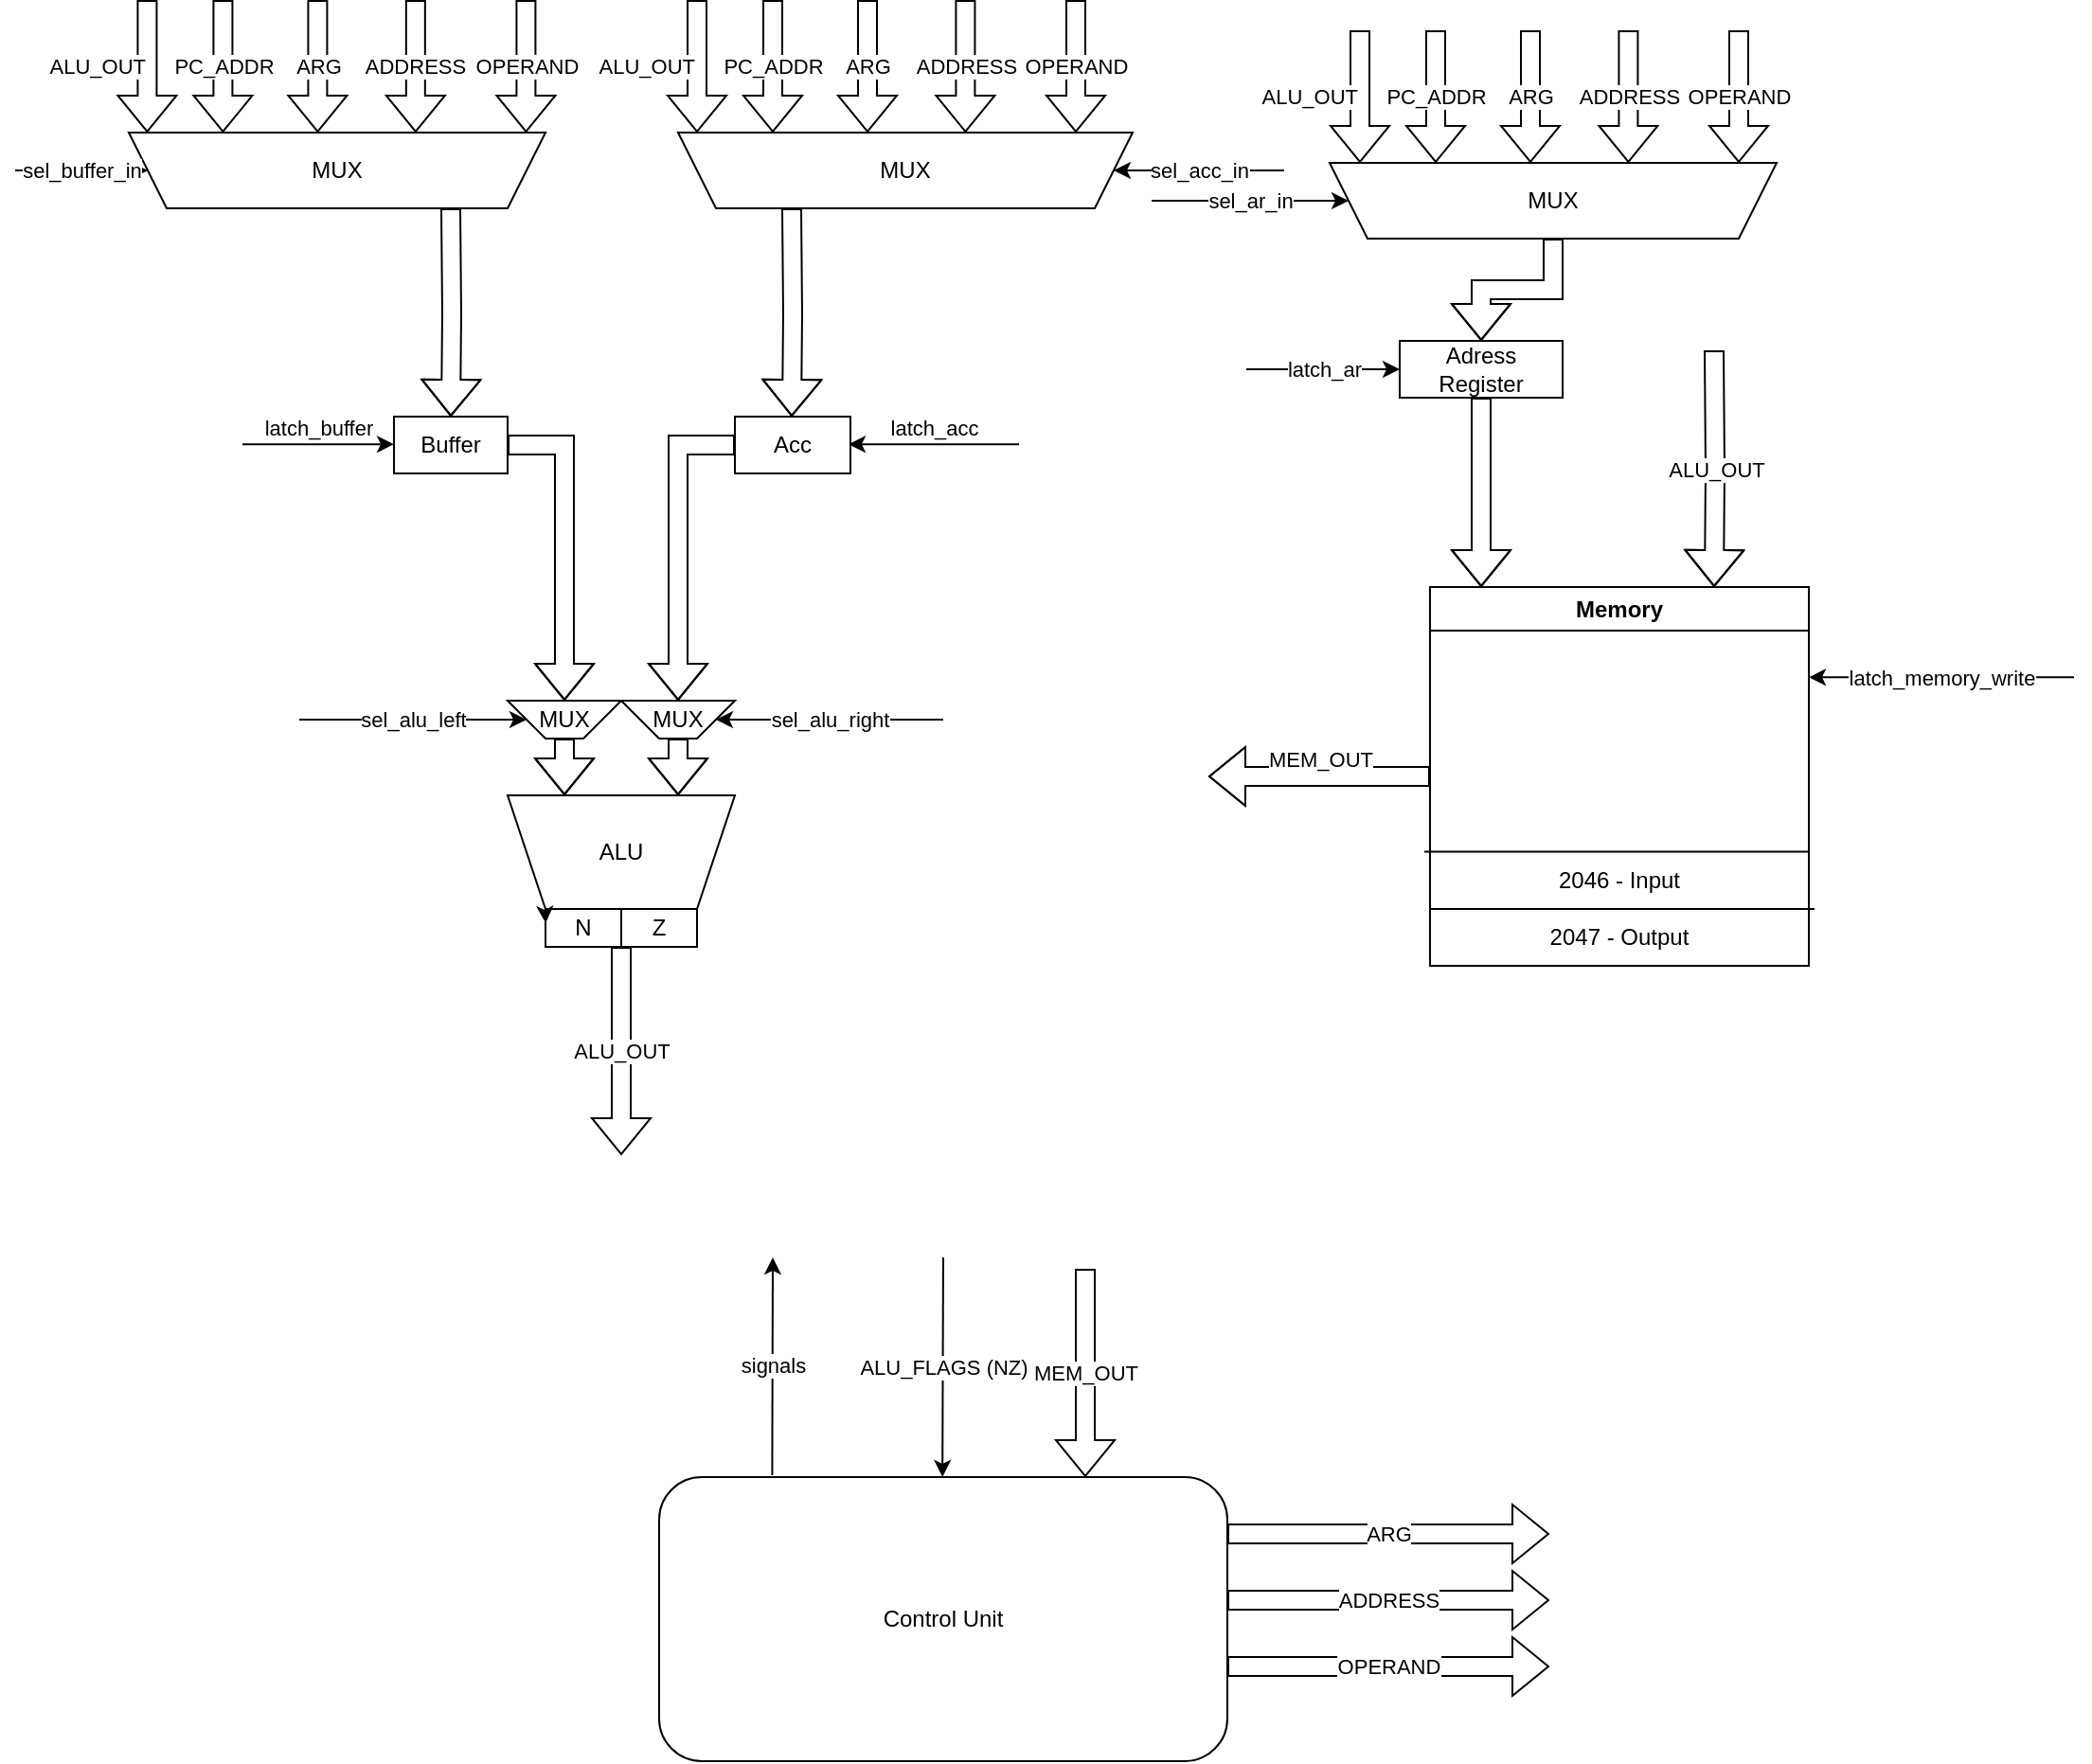 <mxfile version="24.4.8" type="device">
  <diagram name="Страница — 1" id="qaHZs7rlEdnLkZ7-UnCF">
    <mxGraphModel dx="893" dy="1687" grid="1" gridSize="10" guides="1" tooltips="1" connect="1" arrows="1" fold="1" page="1" pageScale="1" pageWidth="827" pageHeight="1169" math="0" shadow="0">
      <root>
        <mxCell id="0" />
        <mxCell id="1" parent="0" />
        <mxCell id="VztWFnc8bs-b96dmR6-H-2" value="ALU_OUT" style="edgeStyle=orthogonalEdgeStyle;rounded=0;orthogonalLoop=1;jettySize=auto;html=1;shape=flexArrow;" parent="1" edge="1">
          <mxGeometry relative="1" as="geometry">
            <mxPoint x="400" y="590" as="targetPoint" />
            <mxPoint x="400" y="480" as="sourcePoint" />
          </mxGeometry>
        </mxCell>
        <mxCell id="KUdzw6a4T8Kg-K9zb0mo-2" value="ALU" style="shape=trapezoid;perimeter=trapezoidPerimeter;whiteSpace=wrap;html=1;fixedSize=1;flipV=1;" parent="1" vertex="1">
          <mxGeometry x="340" y="400" width="120" height="60" as="geometry" />
        </mxCell>
        <mxCell id="KUdzw6a4T8Kg-K9zb0mo-4" style="edgeStyle=orthogonalEdgeStyle;rounded=0;orthogonalLoop=1;jettySize=auto;html=1;shape=flexArrow;" parent="1" source="KUdzw6a4T8Kg-K9zb0mo-3" edge="1">
          <mxGeometry relative="1" as="geometry">
            <Array as="points">
              <mxPoint x="370" y="215" />
            </Array>
            <mxPoint x="370" y="350" as="targetPoint" />
          </mxGeometry>
        </mxCell>
        <mxCell id="KUdzw6a4T8Kg-K9zb0mo-3" value="Buffer" style="rounded=0;whiteSpace=wrap;html=1;" parent="1" vertex="1">
          <mxGeometry x="280" y="200" width="60" height="30" as="geometry" />
        </mxCell>
        <mxCell id="KUdzw6a4T8Kg-K9zb0mo-6" style="edgeStyle=orthogonalEdgeStyle;rounded=0;orthogonalLoop=1;jettySize=auto;html=1;shape=flexArrow;" parent="1" source="KUdzw6a4T8Kg-K9zb0mo-5" edge="1">
          <mxGeometry relative="1" as="geometry">
            <Array as="points">
              <mxPoint x="430" y="215" />
            </Array>
            <mxPoint x="430" y="350" as="targetPoint" />
          </mxGeometry>
        </mxCell>
        <mxCell id="KUdzw6a4T8Kg-K9zb0mo-5" value="Acc" style="rounded=0;whiteSpace=wrap;html=1;" parent="1" vertex="1">
          <mxGeometry x="460" y="200" width="60" height="30" as="geometry" />
        </mxCell>
        <mxCell id="KUdzw6a4T8Kg-K9zb0mo-8" style="edgeStyle=orthogonalEdgeStyle;rounded=0;orthogonalLoop=1;jettySize=auto;html=1;shape=flexArrow;" parent="1" target="KUdzw6a4T8Kg-K9zb0mo-3" edge="1">
          <mxGeometry relative="1" as="geometry">
            <mxPoint x="310" y="90" as="sourcePoint" />
          </mxGeometry>
        </mxCell>
        <mxCell id="KUdzw6a4T8Kg-K9zb0mo-11" style="edgeStyle=orthogonalEdgeStyle;rounded=0;orthogonalLoop=1;jettySize=auto;html=1;shape=flexArrow;" parent="1" target="KUdzw6a4T8Kg-K9zb0mo-5" edge="1">
          <mxGeometry relative="1" as="geometry">
            <mxPoint x="490" y="90" as="sourcePoint" />
          </mxGeometry>
        </mxCell>
        <mxCell id="KUdzw6a4T8Kg-K9zb0mo-12" value="latch_buffer" style="endArrow=classic;html=1;rounded=0;verticalAlign=bottom;" parent="1" edge="1">
          <mxGeometry width="50" height="50" relative="1" as="geometry">
            <mxPoint x="200" y="214.58" as="sourcePoint" />
            <mxPoint x="280" y="214.58" as="targetPoint" />
          </mxGeometry>
        </mxCell>
        <mxCell id="KUdzw6a4T8Kg-K9zb0mo-13" value="latch_acc" style="endArrow=classic;html=1;rounded=0;verticalAlign=bottom;" parent="1" edge="1">
          <mxGeometry width="50" height="50" relative="1" as="geometry">
            <mxPoint x="610" y="214.58" as="sourcePoint" />
            <mxPoint x="520" y="214.58" as="targetPoint" />
          </mxGeometry>
        </mxCell>
        <mxCell id="VztWFnc8bs-b96dmR6-H-3" value="MEM_OUT" style="edgeStyle=orthogonalEdgeStyle;rounded=0;orthogonalLoop=1;jettySize=auto;html=1;shape=flexArrow;verticalAlign=bottom;" parent="1" source="KUdzw6a4T8Kg-K9zb0mo-15" edge="1">
          <mxGeometry relative="1" as="geometry">
            <mxPoint x="710" y="390" as="targetPoint" />
          </mxGeometry>
        </mxCell>
        <mxCell id="KUdzw6a4T8Kg-K9zb0mo-15" value="Memory" style="swimlane;whiteSpace=wrap;html=1;" parent="1" vertex="1">
          <mxGeometry x="827" y="290" width="200" height="200" as="geometry" />
        </mxCell>
        <mxCell id="BLMv03d7tRHrpKOhd6DS-5" value="" style="endArrow=none;html=1;rounded=0;" parent="KUdzw6a4T8Kg-K9zb0mo-15" edge="1">
          <mxGeometry width="50" height="50" relative="1" as="geometry">
            <mxPoint y="170" as="sourcePoint" />
            <mxPoint x="203" y="170" as="targetPoint" />
          </mxGeometry>
        </mxCell>
        <mxCell id="BLMv03d7tRHrpKOhd6DS-6" value="" style="endArrow=none;html=1;rounded=0;" parent="KUdzw6a4T8Kg-K9zb0mo-15" edge="1">
          <mxGeometry width="50" height="50" relative="1" as="geometry">
            <mxPoint x="-3" y="139.71" as="sourcePoint" />
            <mxPoint x="200" y="139.71" as="targetPoint" />
          </mxGeometry>
        </mxCell>
        <mxCell id="BLMv03d7tRHrpKOhd6DS-7" value="2046 - Input" style="text;html=1;align=center;verticalAlign=middle;whiteSpace=wrap;rounded=0;" parent="KUdzw6a4T8Kg-K9zb0mo-15" vertex="1">
          <mxGeometry y="140" width="200" height="30" as="geometry" />
        </mxCell>
        <mxCell id="BLMv03d7tRHrpKOhd6DS-8" value="2047 - Output" style="text;html=1;align=center;verticalAlign=middle;whiteSpace=wrap;rounded=0;" parent="KUdzw6a4T8Kg-K9zb0mo-15" vertex="1">
          <mxGeometry y="170" width="200" height="30" as="geometry" />
        </mxCell>
        <mxCell id="KUdzw6a4T8Kg-K9zb0mo-16" value="Acc" style="rounded=0;whiteSpace=wrap;html=1;" parent="1" vertex="1">
          <mxGeometry x="460" y="200" width="61" height="30" as="geometry" />
        </mxCell>
        <mxCell id="KUdzw6a4T8Kg-K9zb0mo-18" style="edgeStyle=orthogonalEdgeStyle;rounded=0;orthogonalLoop=1;jettySize=auto;html=1;entryX=0.5;entryY=0;entryDx=0;entryDy=0;shape=flexArrow;" parent="1" source="KUdzw6a4T8Kg-K9zb0mo-17" edge="1">
          <mxGeometry relative="1" as="geometry">
            <mxPoint x="854" y="290" as="targetPoint" />
          </mxGeometry>
        </mxCell>
        <mxCell id="KUdzw6a4T8Kg-K9zb0mo-17" value="Adress Register" style="rounded=0;whiteSpace=wrap;html=1;" parent="1" vertex="1">
          <mxGeometry x="811" y="160" width="86" height="30" as="geometry" />
        </mxCell>
        <mxCell id="KUdzw6a4T8Kg-K9zb0mo-21" value="ALU_OUT" style="edgeStyle=orthogonalEdgeStyle;rounded=0;orthogonalLoop=1;jettySize=auto;html=1;shape=flexArrow;align=right;" parent="1" edge="1">
          <mxGeometry relative="1" as="geometry">
            <mxPoint x="790.0" y="-4" as="sourcePoint" />
            <mxPoint x="790" y="66" as="targetPoint" />
          </mxGeometry>
        </mxCell>
        <mxCell id="KUdzw6a4T8Kg-K9zb0mo-29" value="MUX" style="shape=trapezoid;perimeter=trapezoidPerimeter;whiteSpace=wrap;html=1;fixedSize=1;flipV=1;" parent="1" vertex="1">
          <mxGeometry x="430" y="50" width="240" height="40" as="geometry" />
        </mxCell>
        <mxCell id="KUdzw6a4T8Kg-K9zb0mo-30" value="MUX" style="shape=trapezoid;perimeter=trapezoidPerimeter;whiteSpace=wrap;html=1;fixedSize=1;flipV=1;" parent="1" vertex="1">
          <mxGeometry x="140" y="50" width="220" height="40" as="geometry" />
        </mxCell>
        <mxCell id="VztWFnc8bs-b96dmR6-H-7" value="ALU_OUT" style="edgeStyle=orthogonalEdgeStyle;rounded=0;orthogonalLoop=1;jettySize=auto;html=1;entryX=0.75;entryY=0;entryDx=0;entryDy=0;shape=flexArrow;" parent="1" target="KUdzw6a4T8Kg-K9zb0mo-15" edge="1">
          <mxGeometry relative="1" as="geometry">
            <mxPoint x="977" y="165" as="sourcePoint" />
          </mxGeometry>
        </mxCell>
        <mxCell id="VztWFnc8bs-b96dmR6-H-14" value="latch_ar" style="endArrow=classic;html=1;rounded=0;entryX=0;entryY=0.5;entryDx=0;entryDy=0;" parent="1" target="KUdzw6a4T8Kg-K9zb0mo-17" edge="1">
          <mxGeometry width="50" height="50" relative="1" as="geometry">
            <mxPoint x="730" y="175" as="sourcePoint" />
            <mxPoint x="800" y="170" as="targetPoint" />
          </mxGeometry>
        </mxCell>
        <mxCell id="VztWFnc8bs-b96dmR6-H-18" style="edgeStyle=orthogonalEdgeStyle;rounded=0;orthogonalLoop=1;jettySize=auto;html=1;entryX=0.25;entryY=0;entryDx=0;entryDy=0;shape=flexArrow;" parent="1" source="VztWFnc8bs-b96dmR6-H-17" target="KUdzw6a4T8Kg-K9zb0mo-2" edge="1">
          <mxGeometry relative="1" as="geometry" />
        </mxCell>
        <mxCell id="VztWFnc8bs-b96dmR6-H-17" value="MUX" style="shape=trapezoid;perimeter=trapezoidPerimeter;whiteSpace=wrap;html=1;fixedSize=1;flipV=1;" parent="1" vertex="1">
          <mxGeometry x="340" y="350" width="60" height="20" as="geometry" />
        </mxCell>
        <mxCell id="VztWFnc8bs-b96dmR6-H-19" value="sel_alu_left" style="endArrow=classic;html=1;rounded=0;" parent="1" edge="1">
          <mxGeometry width="50" height="50" relative="1" as="geometry">
            <mxPoint x="230" y="360" as="sourcePoint" />
            <mxPoint x="350" y="360" as="targetPoint" />
          </mxGeometry>
        </mxCell>
        <mxCell id="VztWFnc8bs-b96dmR6-H-21" style="edgeStyle=orthogonalEdgeStyle;rounded=0;orthogonalLoop=1;jettySize=auto;html=1;entryX=0.75;entryY=0;entryDx=0;entryDy=0;shape=flexArrow;" parent="1" source="VztWFnc8bs-b96dmR6-H-20" target="KUdzw6a4T8Kg-K9zb0mo-2" edge="1">
          <mxGeometry relative="1" as="geometry" />
        </mxCell>
        <mxCell id="VztWFnc8bs-b96dmR6-H-20" value="MUX" style="shape=trapezoid;perimeter=trapezoidPerimeter;whiteSpace=wrap;html=1;fixedSize=1;flipV=1;" parent="1" vertex="1">
          <mxGeometry x="400" y="350" width="60" height="20" as="geometry" />
        </mxCell>
        <mxCell id="VztWFnc8bs-b96dmR6-H-22" value="sel_alu_right" style="endArrow=classic;html=1;rounded=0;entryX=1;entryY=0.5;entryDx=0;entryDy=0;" parent="1" target="VztWFnc8bs-b96dmR6-H-20" edge="1">
          <mxGeometry width="50" height="50" relative="1" as="geometry">
            <mxPoint x="570" y="360" as="sourcePoint" />
            <mxPoint x="360" y="370" as="targetPoint" />
          </mxGeometry>
        </mxCell>
        <mxCell id="VztWFnc8bs-b96dmR6-H-23" value="sel_acc_in" style="endArrow=classic;html=1;rounded=0;entryX=1;entryY=0.5;entryDx=0;entryDy=0;" parent="1" target="KUdzw6a4T8Kg-K9zb0mo-29" edge="1">
          <mxGeometry width="50" height="50" relative="1" as="geometry">
            <mxPoint x="750" y="70" as="sourcePoint" />
            <mxPoint x="650" y="60" as="targetPoint" />
          </mxGeometry>
        </mxCell>
        <mxCell id="VztWFnc8bs-b96dmR6-H-24" value="sel_buffer_in" style="endArrow=classic;html=1;rounded=0;entryX=0;entryY=0.5;entryDx=0;entryDy=0;" parent="1" target="KUdzw6a4T8Kg-K9zb0mo-30" edge="1">
          <mxGeometry width="50" height="50" relative="1" as="geometry">
            <mxPoint x="80" y="70" as="sourcePoint" />
            <mxPoint x="50" y="100" as="targetPoint" />
          </mxGeometry>
        </mxCell>
        <mxCell id="VztWFnc8bs-b96dmR6-H-26" value="latch_memory_write" style="endArrow=classic;html=1;rounded=0;" parent="1" edge="1">
          <mxGeometry width="50" height="50" relative="1" as="geometry">
            <mxPoint x="1167" y="337.66" as="sourcePoint" />
            <mxPoint x="1027" y="337.66" as="targetPoint" />
          </mxGeometry>
        </mxCell>
        <mxCell id="1EKk68yGkYr6tyvd6Ejf-1" value="PC_ADDR" style="edgeStyle=orthogonalEdgeStyle;rounded=0;orthogonalLoop=1;jettySize=auto;html=1;shape=flexArrow;align=center;" parent="1" edge="1">
          <mxGeometry relative="1" as="geometry">
            <mxPoint x="830.0" y="-4" as="sourcePoint" />
            <mxPoint x="830" y="66" as="targetPoint" />
          </mxGeometry>
        </mxCell>
        <mxCell id="fPYIY1M17qo8cKbI_F4l-2" style="edgeStyle=orthogonalEdgeStyle;rounded=0;orthogonalLoop=1;jettySize=auto;html=1;shape=flexArrow;" parent="1" source="fPYIY1M17qo8cKbI_F4l-1" target="KUdzw6a4T8Kg-K9zb0mo-17" edge="1">
          <mxGeometry relative="1" as="geometry" />
        </mxCell>
        <mxCell id="fPYIY1M17qo8cKbI_F4l-1" value="MUX" style="shape=trapezoid;perimeter=trapezoidPerimeter;whiteSpace=wrap;html=1;fixedSize=1;flipV=1;" parent="1" vertex="1">
          <mxGeometry x="774" y="66" width="236" height="40" as="geometry" />
        </mxCell>
        <mxCell id="fPYIY1M17qo8cKbI_F4l-3" value="sel_ar_in" style="endArrow=classic;html=1;rounded=0;entryX=0;entryY=0.5;entryDx=0;entryDy=0;" parent="1" target="fPYIY1M17qo8cKbI_F4l-1" edge="1">
          <mxGeometry width="50" height="50" relative="1" as="geometry">
            <mxPoint x="680" y="86" as="sourcePoint" />
            <mxPoint x="610" y="120" as="targetPoint" />
          </mxGeometry>
        </mxCell>
        <mxCell id="ny6NgYtdXccu3ILsihRv-5" value="ARG" style="edgeStyle=orthogonalEdgeStyle;rounded=0;orthogonalLoop=1;jettySize=auto;html=1;shape=flexArrow;" parent="1" edge="1">
          <mxGeometry relative="1" as="geometry">
            <mxPoint x="890.0" y="790" as="targetPoint" />
            <mxPoint x="720.0" y="790" as="sourcePoint" />
          </mxGeometry>
        </mxCell>
        <mxCell id="Hm90VYiBjuE7f4GXNQvV-1" value="OPERAND" style="edgeStyle=orthogonalEdgeStyle;rounded=0;orthogonalLoop=1;jettySize=auto;html=1;shape=flexArrow;" edge="1" parent="1">
          <mxGeometry relative="1" as="geometry">
            <mxPoint x="890" y="860" as="targetPoint" />
            <mxPoint x="720.0" y="860" as="sourcePoint" />
          </mxGeometry>
        </mxCell>
        <mxCell id="BLMv03d7tRHrpKOhd6DS-3" value="Control Unit" style="rounded=1;whiteSpace=wrap;html=1;" parent="1" vertex="1">
          <mxGeometry x="420" y="760" width="300" height="150" as="geometry" />
        </mxCell>
        <mxCell id="BLMv03d7tRHrpKOhd6DS-4" value="MEM_OUT" style="shape=flexArrow;endArrow=classic;html=1;rounded=0;entryX=0.75;entryY=0;entryDx=0;entryDy=0;" parent="1" target="BLMv03d7tRHrpKOhd6DS-3" edge="1">
          <mxGeometry width="50" height="50" relative="1" as="geometry">
            <mxPoint x="645" y="650" as="sourcePoint" />
            <mxPoint x="650" y="680" as="targetPoint" />
          </mxGeometry>
        </mxCell>
        <mxCell id="BLMv03d7tRHrpKOhd6DS-9" value="N" style="rounded=0;whiteSpace=wrap;html=1;" parent="1" vertex="1">
          <mxGeometry x="360" y="460" width="40" height="20" as="geometry" />
        </mxCell>
        <mxCell id="BLMv03d7tRHrpKOhd6DS-10" style="edgeStyle=orthogonalEdgeStyle;rounded=0;orthogonalLoop=1;jettySize=auto;html=1;exitX=0;exitY=0.25;exitDx=0;exitDy=0;entryX=0.003;entryY=0.373;entryDx=0;entryDy=0;entryPerimeter=0;" parent="1" source="BLMv03d7tRHrpKOhd6DS-9" target="BLMv03d7tRHrpKOhd6DS-9" edge="1">
          <mxGeometry relative="1" as="geometry" />
        </mxCell>
        <mxCell id="BLMv03d7tRHrpKOhd6DS-12" value="Z" style="rounded=0;whiteSpace=wrap;html=1;" parent="1" vertex="1">
          <mxGeometry x="400" y="460" width="40" height="20" as="geometry" />
        </mxCell>
        <mxCell id="BLMv03d7tRHrpKOhd6DS-13" value="ALU_FLAGS (NZ)" style="endArrow=classic;html=1;rounded=0;entryX=0.312;entryY=-0.027;entryDx=0;entryDy=0;entryPerimeter=0;" parent="1" edge="1">
          <mxGeometry width="50" height="50" relative="1" as="geometry">
            <mxPoint x="569.98" y="644.05" as="sourcePoint" />
            <mxPoint x="569.58" y="760.0" as="targetPoint" />
          </mxGeometry>
        </mxCell>
        <mxCell id="BLMv03d7tRHrpKOhd6DS-14" value="signals" style="endArrow=classic;html=1;rounded=0;exitX=0.199;exitY=-0.007;exitDx=0;exitDy=0;exitPerimeter=0;" parent="1" source="BLMv03d7tRHrpKOhd6DS-3" edge="1">
          <mxGeometry width="50" height="50" relative="1" as="geometry">
            <mxPoint x="477.3" y="760.0" as="sourcePoint" />
            <mxPoint x="480" y="644" as="targetPoint" />
          </mxGeometry>
        </mxCell>
        <mxCell id="ny6NgYtdXccu3ILsihRv-2" value="ARG" style="edgeStyle=orthogonalEdgeStyle;rounded=0;orthogonalLoop=1;jettySize=auto;html=1;shape=flexArrow;align=center;" parent="1" edge="1">
          <mxGeometry relative="1" as="geometry">
            <mxPoint x="880.0" y="-4" as="sourcePoint" />
            <mxPoint x="880" y="66" as="targetPoint" />
          </mxGeometry>
        </mxCell>
        <mxCell id="ny6NgYtdXccu3ILsihRv-3" value="ADDRESS" style="edgeStyle=orthogonalEdgeStyle;rounded=0;orthogonalLoop=1;jettySize=auto;html=1;shape=flexArrow;align=center;" parent="1" edge="1">
          <mxGeometry relative="1" as="geometry">
            <mxPoint x="931.71" y="-4" as="sourcePoint" />
            <mxPoint x="931.71" y="66" as="targetPoint" />
          </mxGeometry>
        </mxCell>
        <mxCell id="ny6NgYtdXccu3ILsihRv-6" value="ADDRESS" style="edgeStyle=orthogonalEdgeStyle;rounded=0;orthogonalLoop=1;jettySize=auto;html=1;shape=flexArrow;" parent="1" edge="1">
          <mxGeometry relative="1" as="geometry">
            <mxPoint x="890.0" y="825" as="targetPoint" />
            <mxPoint x="720.0" y="825" as="sourcePoint" />
          </mxGeometry>
        </mxCell>
        <mxCell id="Hm90VYiBjuE7f4GXNQvV-2" value="OPERAND" style="edgeStyle=orthogonalEdgeStyle;rounded=0;orthogonalLoop=1;jettySize=auto;html=1;shape=flexArrow;align=center;" edge="1" parent="1">
          <mxGeometry relative="1" as="geometry">
            <mxPoint x="990.0" y="-4" as="sourcePoint" />
            <mxPoint x="990" y="66" as="targetPoint" />
          </mxGeometry>
        </mxCell>
        <mxCell id="Hm90VYiBjuE7f4GXNQvV-3" value="ALU_OUT" style="edgeStyle=orthogonalEdgeStyle;rounded=0;orthogonalLoop=1;jettySize=auto;html=1;shape=flexArrow;align=right;" edge="1" parent="1">
          <mxGeometry relative="1" as="geometry">
            <mxPoint x="440.0" y="-20" as="sourcePoint" />
            <mxPoint x="440" y="50" as="targetPoint" />
          </mxGeometry>
        </mxCell>
        <mxCell id="Hm90VYiBjuE7f4GXNQvV-4" value="PC_ADDR" style="edgeStyle=orthogonalEdgeStyle;rounded=0;orthogonalLoop=1;jettySize=auto;html=1;shape=flexArrow;align=center;" edge="1" parent="1">
          <mxGeometry relative="1" as="geometry">
            <mxPoint x="480.0" y="-20" as="sourcePoint" />
            <mxPoint x="480" y="50" as="targetPoint" />
          </mxGeometry>
        </mxCell>
        <mxCell id="Hm90VYiBjuE7f4GXNQvV-5" value="ARG" style="edgeStyle=orthogonalEdgeStyle;rounded=0;orthogonalLoop=1;jettySize=auto;html=1;shape=flexArrow;align=center;" edge="1" parent="1">
          <mxGeometry relative="1" as="geometry">
            <mxPoint x="530.0" y="-20" as="sourcePoint" />
            <mxPoint x="530" y="50" as="targetPoint" />
          </mxGeometry>
        </mxCell>
        <mxCell id="Hm90VYiBjuE7f4GXNQvV-6" value="ADDRESS" style="edgeStyle=orthogonalEdgeStyle;rounded=0;orthogonalLoop=1;jettySize=auto;html=1;shape=flexArrow;align=center;" edge="1" parent="1">
          <mxGeometry relative="1" as="geometry">
            <mxPoint x="581.71" y="-20" as="sourcePoint" />
            <mxPoint x="581.71" y="50" as="targetPoint" />
          </mxGeometry>
        </mxCell>
        <mxCell id="Hm90VYiBjuE7f4GXNQvV-7" value="OPERAND" style="edgeStyle=orthogonalEdgeStyle;rounded=0;orthogonalLoop=1;jettySize=auto;html=1;shape=flexArrow;align=center;" edge="1" parent="1">
          <mxGeometry relative="1" as="geometry">
            <mxPoint x="640.0" y="-20" as="sourcePoint" />
            <mxPoint x="640" y="50" as="targetPoint" />
          </mxGeometry>
        </mxCell>
        <mxCell id="Hm90VYiBjuE7f4GXNQvV-8" value="ALU_OUT" style="edgeStyle=orthogonalEdgeStyle;rounded=0;orthogonalLoop=1;jettySize=auto;html=1;shape=flexArrow;align=right;" edge="1" parent="1">
          <mxGeometry relative="1" as="geometry">
            <mxPoint x="149.71" y="-20" as="sourcePoint" />
            <mxPoint x="149.71" y="50" as="targetPoint" />
          </mxGeometry>
        </mxCell>
        <mxCell id="Hm90VYiBjuE7f4GXNQvV-9" value="PC_ADDR" style="edgeStyle=orthogonalEdgeStyle;rounded=0;orthogonalLoop=1;jettySize=auto;html=1;shape=flexArrow;align=center;" edge="1" parent="1">
          <mxGeometry relative="1" as="geometry">
            <mxPoint x="189.71" y="-20" as="sourcePoint" />
            <mxPoint x="189.71" y="50" as="targetPoint" />
          </mxGeometry>
        </mxCell>
        <mxCell id="Hm90VYiBjuE7f4GXNQvV-10" value="ARG" style="edgeStyle=orthogonalEdgeStyle;rounded=0;orthogonalLoop=1;jettySize=auto;html=1;shape=flexArrow;align=center;" edge="1" parent="1">
          <mxGeometry relative="1" as="geometry">
            <mxPoint x="239.71" y="-20" as="sourcePoint" />
            <mxPoint x="239.71" y="50" as="targetPoint" />
          </mxGeometry>
        </mxCell>
        <mxCell id="Hm90VYiBjuE7f4GXNQvV-11" value="ADDRESS" style="edgeStyle=orthogonalEdgeStyle;rounded=0;orthogonalLoop=1;jettySize=auto;html=1;shape=flexArrow;align=center;" edge="1" parent="1">
          <mxGeometry relative="1" as="geometry">
            <mxPoint x="291.42" y="-20" as="sourcePoint" />
            <mxPoint x="291.42" y="50" as="targetPoint" />
          </mxGeometry>
        </mxCell>
        <mxCell id="Hm90VYiBjuE7f4GXNQvV-12" value="OPERAND" style="edgeStyle=orthogonalEdgeStyle;rounded=0;orthogonalLoop=1;jettySize=auto;html=1;shape=flexArrow;align=center;" edge="1" parent="1">
          <mxGeometry relative="1" as="geometry">
            <mxPoint x="349.71" y="-20" as="sourcePoint" />
            <mxPoint x="349.71" y="50" as="targetPoint" />
          </mxGeometry>
        </mxCell>
      </root>
    </mxGraphModel>
  </diagram>
</mxfile>
